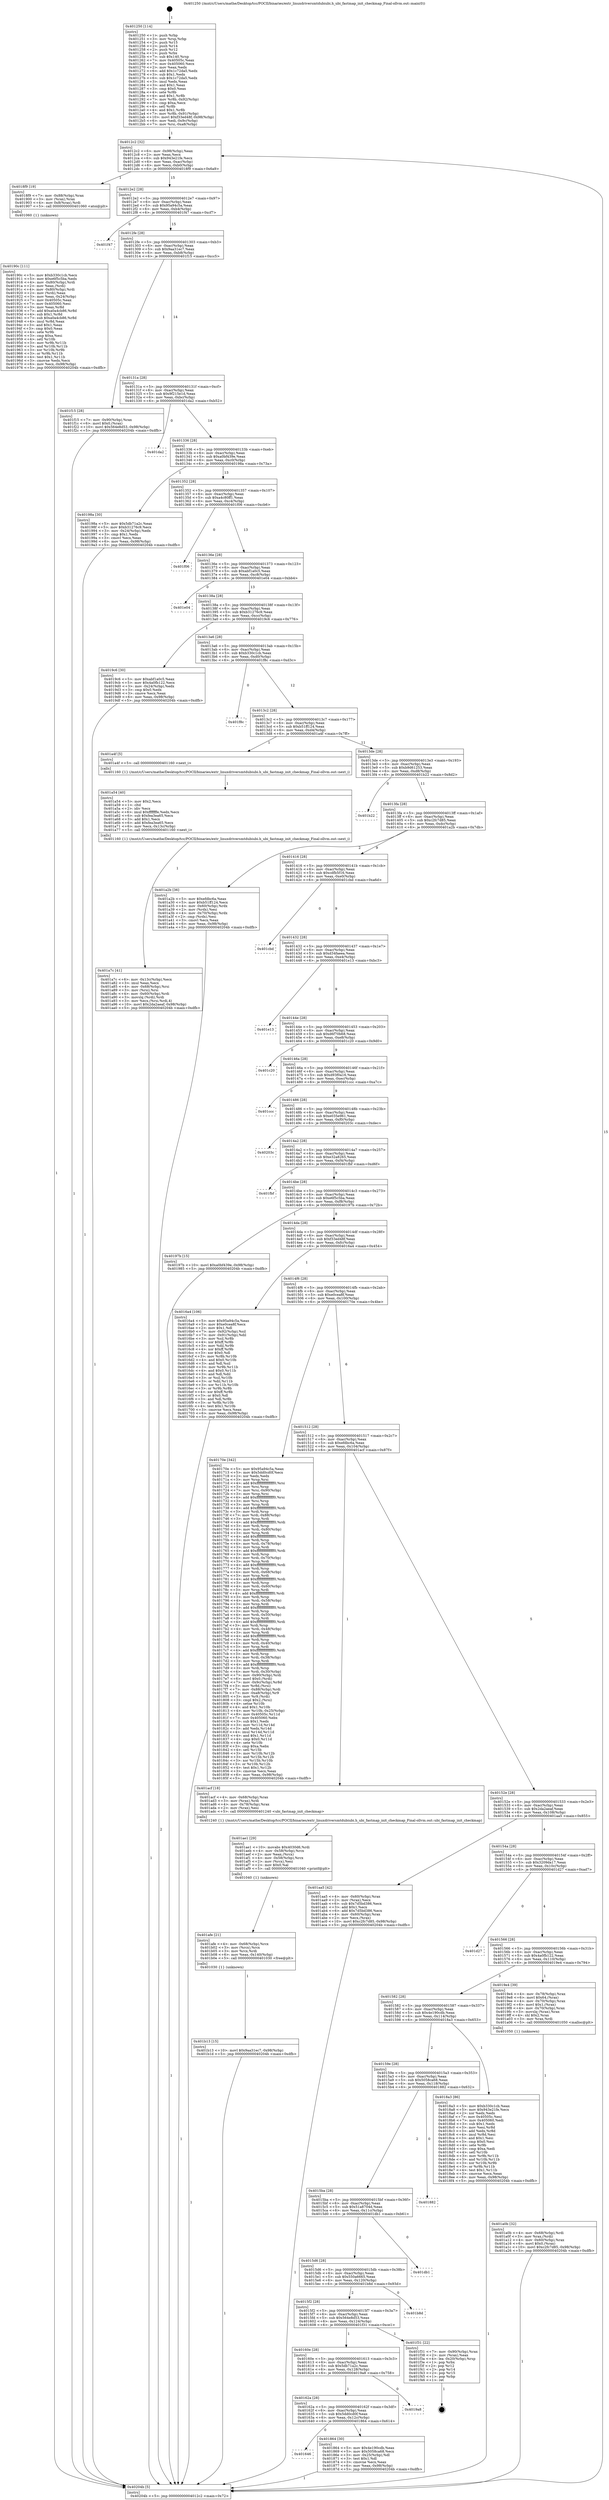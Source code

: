 digraph "0x401250" {
  label = "0x401250 (/mnt/c/Users/mathe/Desktop/tcc/POCII/binaries/extr_linuxdriversmtdubiubi.h_ubi_fastmap_init_checkmap_Final-ollvm.out::main(0))"
  labelloc = "t"
  node[shape=record]

  Entry [label="",width=0.3,height=0.3,shape=circle,fillcolor=black,style=filled]
  "0x4012c2" [label="{
     0x4012c2 [32]\l
     | [instrs]\l
     &nbsp;&nbsp;0x4012c2 \<+6\>: mov -0x98(%rbp),%eax\l
     &nbsp;&nbsp;0x4012c8 \<+2\>: mov %eax,%ecx\l
     &nbsp;&nbsp;0x4012ca \<+6\>: sub $0x943e21fe,%ecx\l
     &nbsp;&nbsp;0x4012d0 \<+6\>: mov %eax,-0xac(%rbp)\l
     &nbsp;&nbsp;0x4012d6 \<+6\>: mov %ecx,-0xb0(%rbp)\l
     &nbsp;&nbsp;0x4012dc \<+6\>: je 00000000004018f9 \<main+0x6a9\>\l
  }"]
  "0x4018f9" [label="{
     0x4018f9 [19]\l
     | [instrs]\l
     &nbsp;&nbsp;0x4018f9 \<+7\>: mov -0x88(%rbp),%rax\l
     &nbsp;&nbsp;0x401900 \<+3\>: mov (%rax),%rax\l
     &nbsp;&nbsp;0x401903 \<+4\>: mov 0x8(%rax),%rdi\l
     &nbsp;&nbsp;0x401907 \<+5\>: call 0000000000401060 \<atoi@plt\>\l
     | [calls]\l
     &nbsp;&nbsp;0x401060 \{1\} (unknown)\l
  }"]
  "0x4012e2" [label="{
     0x4012e2 [28]\l
     | [instrs]\l
     &nbsp;&nbsp;0x4012e2 \<+5\>: jmp 00000000004012e7 \<main+0x97\>\l
     &nbsp;&nbsp;0x4012e7 \<+6\>: mov -0xac(%rbp),%eax\l
     &nbsp;&nbsp;0x4012ed \<+5\>: sub $0x95a94c5a,%eax\l
     &nbsp;&nbsp;0x4012f2 \<+6\>: mov %eax,-0xb4(%rbp)\l
     &nbsp;&nbsp;0x4012f8 \<+6\>: je 0000000000401f47 \<main+0xcf7\>\l
  }"]
  Exit [label="",width=0.3,height=0.3,shape=circle,fillcolor=black,style=filled,peripheries=2]
  "0x401f47" [label="{
     0x401f47\l
  }", style=dashed]
  "0x4012fe" [label="{
     0x4012fe [28]\l
     | [instrs]\l
     &nbsp;&nbsp;0x4012fe \<+5\>: jmp 0000000000401303 \<main+0xb3\>\l
     &nbsp;&nbsp;0x401303 \<+6\>: mov -0xac(%rbp),%eax\l
     &nbsp;&nbsp;0x401309 \<+5\>: sub $0x9aa31ec7,%eax\l
     &nbsp;&nbsp;0x40130e \<+6\>: mov %eax,-0xb8(%rbp)\l
     &nbsp;&nbsp;0x401314 \<+6\>: je 0000000000401f15 \<main+0xcc5\>\l
  }"]
  "0x401b13" [label="{
     0x401b13 [15]\l
     | [instrs]\l
     &nbsp;&nbsp;0x401b13 \<+10\>: movl $0x9aa31ec7,-0x98(%rbp)\l
     &nbsp;&nbsp;0x401b1d \<+5\>: jmp 000000000040204b \<main+0xdfb\>\l
  }"]
  "0x401f15" [label="{
     0x401f15 [28]\l
     | [instrs]\l
     &nbsp;&nbsp;0x401f15 \<+7\>: mov -0x90(%rbp),%rax\l
     &nbsp;&nbsp;0x401f1c \<+6\>: movl $0x0,(%rax)\l
     &nbsp;&nbsp;0x401f22 \<+10\>: movl $0x564e8d53,-0x98(%rbp)\l
     &nbsp;&nbsp;0x401f2c \<+5\>: jmp 000000000040204b \<main+0xdfb\>\l
  }"]
  "0x40131a" [label="{
     0x40131a [28]\l
     | [instrs]\l
     &nbsp;&nbsp;0x40131a \<+5\>: jmp 000000000040131f \<main+0xcf\>\l
     &nbsp;&nbsp;0x40131f \<+6\>: mov -0xac(%rbp),%eax\l
     &nbsp;&nbsp;0x401325 \<+5\>: sub $0x9f215e1d,%eax\l
     &nbsp;&nbsp;0x40132a \<+6\>: mov %eax,-0xbc(%rbp)\l
     &nbsp;&nbsp;0x401330 \<+6\>: je 0000000000401da2 \<main+0xb52\>\l
  }"]
  "0x401afe" [label="{
     0x401afe [21]\l
     | [instrs]\l
     &nbsp;&nbsp;0x401afe \<+4\>: mov -0x68(%rbp),%rcx\l
     &nbsp;&nbsp;0x401b02 \<+3\>: mov (%rcx),%rcx\l
     &nbsp;&nbsp;0x401b05 \<+3\>: mov %rcx,%rdi\l
     &nbsp;&nbsp;0x401b08 \<+6\>: mov %eax,-0x140(%rbp)\l
     &nbsp;&nbsp;0x401b0e \<+5\>: call 0000000000401030 \<free@plt\>\l
     | [calls]\l
     &nbsp;&nbsp;0x401030 \{1\} (unknown)\l
  }"]
  "0x401da2" [label="{
     0x401da2\l
  }", style=dashed]
  "0x401336" [label="{
     0x401336 [28]\l
     | [instrs]\l
     &nbsp;&nbsp;0x401336 \<+5\>: jmp 000000000040133b \<main+0xeb\>\l
     &nbsp;&nbsp;0x40133b \<+6\>: mov -0xac(%rbp),%eax\l
     &nbsp;&nbsp;0x401341 \<+5\>: sub $0xa0bf439e,%eax\l
     &nbsp;&nbsp;0x401346 \<+6\>: mov %eax,-0xc0(%rbp)\l
     &nbsp;&nbsp;0x40134c \<+6\>: je 000000000040198a \<main+0x73a\>\l
  }"]
  "0x401ae1" [label="{
     0x401ae1 [29]\l
     | [instrs]\l
     &nbsp;&nbsp;0x401ae1 \<+10\>: movabs $0x4030d6,%rdi\l
     &nbsp;&nbsp;0x401aeb \<+4\>: mov -0x58(%rbp),%rcx\l
     &nbsp;&nbsp;0x401aef \<+2\>: mov %eax,(%rcx)\l
     &nbsp;&nbsp;0x401af1 \<+4\>: mov -0x58(%rbp),%rcx\l
     &nbsp;&nbsp;0x401af5 \<+2\>: mov (%rcx),%esi\l
     &nbsp;&nbsp;0x401af7 \<+2\>: mov $0x0,%al\l
     &nbsp;&nbsp;0x401af9 \<+5\>: call 0000000000401040 \<printf@plt\>\l
     | [calls]\l
     &nbsp;&nbsp;0x401040 \{1\} (unknown)\l
  }"]
  "0x40198a" [label="{
     0x40198a [30]\l
     | [instrs]\l
     &nbsp;&nbsp;0x40198a \<+5\>: mov $0x5db71a2c,%eax\l
     &nbsp;&nbsp;0x40198f \<+5\>: mov $0xb31276c9,%ecx\l
     &nbsp;&nbsp;0x401994 \<+3\>: mov -0x24(%rbp),%edx\l
     &nbsp;&nbsp;0x401997 \<+3\>: cmp $0x1,%edx\l
     &nbsp;&nbsp;0x40199a \<+3\>: cmovl %ecx,%eax\l
     &nbsp;&nbsp;0x40199d \<+6\>: mov %eax,-0x98(%rbp)\l
     &nbsp;&nbsp;0x4019a3 \<+5\>: jmp 000000000040204b \<main+0xdfb\>\l
  }"]
  "0x401352" [label="{
     0x401352 [28]\l
     | [instrs]\l
     &nbsp;&nbsp;0x401352 \<+5\>: jmp 0000000000401357 \<main+0x107\>\l
     &nbsp;&nbsp;0x401357 \<+6\>: mov -0xac(%rbp),%eax\l
     &nbsp;&nbsp;0x40135d \<+5\>: sub $0xa4c80ff1,%eax\l
     &nbsp;&nbsp;0x401362 \<+6\>: mov %eax,-0xc4(%rbp)\l
     &nbsp;&nbsp;0x401368 \<+6\>: je 0000000000401f06 \<main+0xcb6\>\l
  }"]
  "0x401a7c" [label="{
     0x401a7c [41]\l
     | [instrs]\l
     &nbsp;&nbsp;0x401a7c \<+6\>: mov -0x13c(%rbp),%ecx\l
     &nbsp;&nbsp;0x401a82 \<+3\>: imul %eax,%ecx\l
     &nbsp;&nbsp;0x401a85 \<+4\>: mov -0x68(%rbp),%rsi\l
     &nbsp;&nbsp;0x401a89 \<+3\>: mov (%rsi),%rsi\l
     &nbsp;&nbsp;0x401a8c \<+4\>: mov -0x60(%rbp),%rdi\l
     &nbsp;&nbsp;0x401a90 \<+3\>: movslq (%rdi),%rdi\l
     &nbsp;&nbsp;0x401a93 \<+3\>: mov %ecx,(%rsi,%rdi,4)\l
     &nbsp;&nbsp;0x401a96 \<+10\>: movl $0x2da2aeaf,-0x98(%rbp)\l
     &nbsp;&nbsp;0x401aa0 \<+5\>: jmp 000000000040204b \<main+0xdfb\>\l
  }"]
  "0x401f06" [label="{
     0x401f06\l
  }", style=dashed]
  "0x40136e" [label="{
     0x40136e [28]\l
     | [instrs]\l
     &nbsp;&nbsp;0x40136e \<+5\>: jmp 0000000000401373 \<main+0x123\>\l
     &nbsp;&nbsp;0x401373 \<+6\>: mov -0xac(%rbp),%eax\l
     &nbsp;&nbsp;0x401379 \<+5\>: sub $0xabf1a0c5,%eax\l
     &nbsp;&nbsp;0x40137e \<+6\>: mov %eax,-0xc8(%rbp)\l
     &nbsp;&nbsp;0x401384 \<+6\>: je 0000000000401e04 \<main+0xbb4\>\l
  }"]
  "0x401a54" [label="{
     0x401a54 [40]\l
     | [instrs]\l
     &nbsp;&nbsp;0x401a54 \<+5\>: mov $0x2,%ecx\l
     &nbsp;&nbsp;0x401a59 \<+1\>: cltd\l
     &nbsp;&nbsp;0x401a5a \<+2\>: idiv %ecx\l
     &nbsp;&nbsp;0x401a5c \<+6\>: imul $0xfffffffe,%edx,%ecx\l
     &nbsp;&nbsp;0x401a62 \<+6\>: sub $0xfea3ea65,%ecx\l
     &nbsp;&nbsp;0x401a68 \<+3\>: add $0x1,%ecx\l
     &nbsp;&nbsp;0x401a6b \<+6\>: add $0xfea3ea65,%ecx\l
     &nbsp;&nbsp;0x401a71 \<+6\>: mov %ecx,-0x13c(%rbp)\l
     &nbsp;&nbsp;0x401a77 \<+5\>: call 0000000000401160 \<next_i\>\l
     | [calls]\l
     &nbsp;&nbsp;0x401160 \{1\} (/mnt/c/Users/mathe/Desktop/tcc/POCII/binaries/extr_linuxdriversmtdubiubi.h_ubi_fastmap_init_checkmap_Final-ollvm.out::next_i)\l
  }"]
  "0x401e04" [label="{
     0x401e04\l
  }", style=dashed]
  "0x40138a" [label="{
     0x40138a [28]\l
     | [instrs]\l
     &nbsp;&nbsp;0x40138a \<+5\>: jmp 000000000040138f \<main+0x13f\>\l
     &nbsp;&nbsp;0x40138f \<+6\>: mov -0xac(%rbp),%eax\l
     &nbsp;&nbsp;0x401395 \<+5\>: sub $0xb31276c9,%eax\l
     &nbsp;&nbsp;0x40139a \<+6\>: mov %eax,-0xcc(%rbp)\l
     &nbsp;&nbsp;0x4013a0 \<+6\>: je 00000000004019c6 \<main+0x776\>\l
  }"]
  "0x401a0b" [label="{
     0x401a0b [32]\l
     | [instrs]\l
     &nbsp;&nbsp;0x401a0b \<+4\>: mov -0x68(%rbp),%rdi\l
     &nbsp;&nbsp;0x401a0f \<+3\>: mov %rax,(%rdi)\l
     &nbsp;&nbsp;0x401a12 \<+4\>: mov -0x60(%rbp),%rax\l
     &nbsp;&nbsp;0x401a16 \<+6\>: movl $0x0,(%rax)\l
     &nbsp;&nbsp;0x401a1c \<+10\>: movl $0xc2fc7d85,-0x98(%rbp)\l
     &nbsp;&nbsp;0x401a26 \<+5\>: jmp 000000000040204b \<main+0xdfb\>\l
  }"]
  "0x4019c6" [label="{
     0x4019c6 [30]\l
     | [instrs]\l
     &nbsp;&nbsp;0x4019c6 \<+5\>: mov $0xabf1a0c5,%eax\l
     &nbsp;&nbsp;0x4019cb \<+5\>: mov $0x4a0fb122,%ecx\l
     &nbsp;&nbsp;0x4019d0 \<+3\>: mov -0x24(%rbp),%edx\l
     &nbsp;&nbsp;0x4019d3 \<+3\>: cmp $0x0,%edx\l
     &nbsp;&nbsp;0x4019d6 \<+3\>: cmove %ecx,%eax\l
     &nbsp;&nbsp;0x4019d9 \<+6\>: mov %eax,-0x98(%rbp)\l
     &nbsp;&nbsp;0x4019df \<+5\>: jmp 000000000040204b \<main+0xdfb\>\l
  }"]
  "0x4013a6" [label="{
     0x4013a6 [28]\l
     | [instrs]\l
     &nbsp;&nbsp;0x4013a6 \<+5\>: jmp 00000000004013ab \<main+0x15b\>\l
     &nbsp;&nbsp;0x4013ab \<+6\>: mov -0xac(%rbp),%eax\l
     &nbsp;&nbsp;0x4013b1 \<+5\>: sub $0xb330c1cb,%eax\l
     &nbsp;&nbsp;0x4013b6 \<+6\>: mov %eax,-0xd0(%rbp)\l
     &nbsp;&nbsp;0x4013bc \<+6\>: je 0000000000401f8c \<main+0xd3c\>\l
  }"]
  "0x40190c" [label="{
     0x40190c [111]\l
     | [instrs]\l
     &nbsp;&nbsp;0x40190c \<+5\>: mov $0xb330c1cb,%ecx\l
     &nbsp;&nbsp;0x401911 \<+5\>: mov $0xe6f5c5ba,%edx\l
     &nbsp;&nbsp;0x401916 \<+4\>: mov -0x80(%rbp),%rdi\l
     &nbsp;&nbsp;0x40191a \<+2\>: mov %eax,(%rdi)\l
     &nbsp;&nbsp;0x40191c \<+4\>: mov -0x80(%rbp),%rdi\l
     &nbsp;&nbsp;0x401920 \<+2\>: mov (%rdi),%eax\l
     &nbsp;&nbsp;0x401922 \<+3\>: mov %eax,-0x24(%rbp)\l
     &nbsp;&nbsp;0x401925 \<+7\>: mov 0x40505c,%eax\l
     &nbsp;&nbsp;0x40192c \<+7\>: mov 0x405060,%esi\l
     &nbsp;&nbsp;0x401933 \<+3\>: mov %eax,%r8d\l
     &nbsp;&nbsp;0x401936 \<+7\>: add $0xa0a4cb86,%r8d\l
     &nbsp;&nbsp;0x40193d \<+4\>: sub $0x1,%r8d\l
     &nbsp;&nbsp;0x401941 \<+7\>: sub $0xa0a4cb86,%r8d\l
     &nbsp;&nbsp;0x401948 \<+4\>: imul %r8d,%eax\l
     &nbsp;&nbsp;0x40194c \<+3\>: and $0x1,%eax\l
     &nbsp;&nbsp;0x40194f \<+3\>: cmp $0x0,%eax\l
     &nbsp;&nbsp;0x401952 \<+4\>: sete %r9b\l
     &nbsp;&nbsp;0x401956 \<+3\>: cmp $0xa,%esi\l
     &nbsp;&nbsp;0x401959 \<+4\>: setl %r10b\l
     &nbsp;&nbsp;0x40195d \<+3\>: mov %r9b,%r11b\l
     &nbsp;&nbsp;0x401960 \<+3\>: and %r10b,%r11b\l
     &nbsp;&nbsp;0x401963 \<+3\>: xor %r10b,%r9b\l
     &nbsp;&nbsp;0x401966 \<+3\>: or %r9b,%r11b\l
     &nbsp;&nbsp;0x401969 \<+4\>: test $0x1,%r11b\l
     &nbsp;&nbsp;0x40196d \<+3\>: cmovne %edx,%ecx\l
     &nbsp;&nbsp;0x401970 \<+6\>: mov %ecx,-0x98(%rbp)\l
     &nbsp;&nbsp;0x401976 \<+5\>: jmp 000000000040204b \<main+0xdfb\>\l
  }"]
  "0x401f8c" [label="{
     0x401f8c\l
  }", style=dashed]
  "0x4013c2" [label="{
     0x4013c2 [28]\l
     | [instrs]\l
     &nbsp;&nbsp;0x4013c2 \<+5\>: jmp 00000000004013c7 \<main+0x177\>\l
     &nbsp;&nbsp;0x4013c7 \<+6\>: mov -0xac(%rbp),%eax\l
     &nbsp;&nbsp;0x4013cd \<+5\>: sub $0xb51ff124,%eax\l
     &nbsp;&nbsp;0x4013d2 \<+6\>: mov %eax,-0xd4(%rbp)\l
     &nbsp;&nbsp;0x4013d8 \<+6\>: je 0000000000401a4f \<main+0x7ff\>\l
  }"]
  "0x401646" [label="{
     0x401646\l
  }", style=dashed]
  "0x401a4f" [label="{
     0x401a4f [5]\l
     | [instrs]\l
     &nbsp;&nbsp;0x401a4f \<+5\>: call 0000000000401160 \<next_i\>\l
     | [calls]\l
     &nbsp;&nbsp;0x401160 \{1\} (/mnt/c/Users/mathe/Desktop/tcc/POCII/binaries/extr_linuxdriversmtdubiubi.h_ubi_fastmap_init_checkmap_Final-ollvm.out::next_i)\l
  }"]
  "0x4013de" [label="{
     0x4013de [28]\l
     | [instrs]\l
     &nbsp;&nbsp;0x4013de \<+5\>: jmp 00000000004013e3 \<main+0x193\>\l
     &nbsp;&nbsp;0x4013e3 \<+6\>: mov -0xac(%rbp),%eax\l
     &nbsp;&nbsp;0x4013e9 \<+5\>: sub $0xb9d61253,%eax\l
     &nbsp;&nbsp;0x4013ee \<+6\>: mov %eax,-0xd8(%rbp)\l
     &nbsp;&nbsp;0x4013f4 \<+6\>: je 0000000000401b22 \<main+0x8d2\>\l
  }"]
  "0x401864" [label="{
     0x401864 [30]\l
     | [instrs]\l
     &nbsp;&nbsp;0x401864 \<+5\>: mov $0x4e190cdb,%eax\l
     &nbsp;&nbsp;0x401869 \<+5\>: mov $0x5058ca68,%ecx\l
     &nbsp;&nbsp;0x40186e \<+3\>: mov -0x25(%rbp),%dl\l
     &nbsp;&nbsp;0x401871 \<+3\>: test $0x1,%dl\l
     &nbsp;&nbsp;0x401874 \<+3\>: cmovne %ecx,%eax\l
     &nbsp;&nbsp;0x401877 \<+6\>: mov %eax,-0x98(%rbp)\l
     &nbsp;&nbsp;0x40187d \<+5\>: jmp 000000000040204b \<main+0xdfb\>\l
  }"]
  "0x401b22" [label="{
     0x401b22\l
  }", style=dashed]
  "0x4013fa" [label="{
     0x4013fa [28]\l
     | [instrs]\l
     &nbsp;&nbsp;0x4013fa \<+5\>: jmp 00000000004013ff \<main+0x1af\>\l
     &nbsp;&nbsp;0x4013ff \<+6\>: mov -0xac(%rbp),%eax\l
     &nbsp;&nbsp;0x401405 \<+5\>: sub $0xc2fc7d85,%eax\l
     &nbsp;&nbsp;0x40140a \<+6\>: mov %eax,-0xdc(%rbp)\l
     &nbsp;&nbsp;0x401410 \<+6\>: je 0000000000401a2b \<main+0x7db\>\l
  }"]
  "0x40162a" [label="{
     0x40162a [28]\l
     | [instrs]\l
     &nbsp;&nbsp;0x40162a \<+5\>: jmp 000000000040162f \<main+0x3df\>\l
     &nbsp;&nbsp;0x40162f \<+6\>: mov -0xac(%rbp),%eax\l
     &nbsp;&nbsp;0x401635 \<+5\>: sub $0x5dd0cd0f,%eax\l
     &nbsp;&nbsp;0x40163a \<+6\>: mov %eax,-0x12c(%rbp)\l
     &nbsp;&nbsp;0x401640 \<+6\>: je 0000000000401864 \<main+0x614\>\l
  }"]
  "0x401a2b" [label="{
     0x401a2b [36]\l
     | [instrs]\l
     &nbsp;&nbsp;0x401a2b \<+5\>: mov $0xefdbc6a,%eax\l
     &nbsp;&nbsp;0x401a30 \<+5\>: mov $0xb51ff124,%ecx\l
     &nbsp;&nbsp;0x401a35 \<+4\>: mov -0x60(%rbp),%rdx\l
     &nbsp;&nbsp;0x401a39 \<+2\>: mov (%rdx),%esi\l
     &nbsp;&nbsp;0x401a3b \<+4\>: mov -0x70(%rbp),%rdx\l
     &nbsp;&nbsp;0x401a3f \<+2\>: cmp (%rdx),%esi\l
     &nbsp;&nbsp;0x401a41 \<+3\>: cmovl %ecx,%eax\l
     &nbsp;&nbsp;0x401a44 \<+6\>: mov %eax,-0x98(%rbp)\l
     &nbsp;&nbsp;0x401a4a \<+5\>: jmp 000000000040204b \<main+0xdfb\>\l
  }"]
  "0x401416" [label="{
     0x401416 [28]\l
     | [instrs]\l
     &nbsp;&nbsp;0x401416 \<+5\>: jmp 000000000040141b \<main+0x1cb\>\l
     &nbsp;&nbsp;0x40141b \<+6\>: mov -0xac(%rbp),%eax\l
     &nbsp;&nbsp;0x401421 \<+5\>: sub $0xcdfb5f16,%eax\l
     &nbsp;&nbsp;0x401426 \<+6\>: mov %eax,-0xe0(%rbp)\l
     &nbsp;&nbsp;0x40142c \<+6\>: je 0000000000401cbd \<main+0xa6d\>\l
  }"]
  "0x4019a8" [label="{
     0x4019a8\l
  }", style=dashed]
  "0x401cbd" [label="{
     0x401cbd\l
  }", style=dashed]
  "0x401432" [label="{
     0x401432 [28]\l
     | [instrs]\l
     &nbsp;&nbsp;0x401432 \<+5\>: jmp 0000000000401437 \<main+0x1e7\>\l
     &nbsp;&nbsp;0x401437 \<+6\>: mov -0xac(%rbp),%eax\l
     &nbsp;&nbsp;0x40143d \<+5\>: sub $0xd34faeea,%eax\l
     &nbsp;&nbsp;0x401442 \<+6\>: mov %eax,-0xe4(%rbp)\l
     &nbsp;&nbsp;0x401448 \<+6\>: je 0000000000401e13 \<main+0xbc3\>\l
  }"]
  "0x40160e" [label="{
     0x40160e [28]\l
     | [instrs]\l
     &nbsp;&nbsp;0x40160e \<+5\>: jmp 0000000000401613 \<main+0x3c3\>\l
     &nbsp;&nbsp;0x401613 \<+6\>: mov -0xac(%rbp),%eax\l
     &nbsp;&nbsp;0x401619 \<+5\>: sub $0x5db71a2c,%eax\l
     &nbsp;&nbsp;0x40161e \<+6\>: mov %eax,-0x128(%rbp)\l
     &nbsp;&nbsp;0x401624 \<+6\>: je 00000000004019a8 \<main+0x758\>\l
  }"]
  "0x401e13" [label="{
     0x401e13\l
  }", style=dashed]
  "0x40144e" [label="{
     0x40144e [28]\l
     | [instrs]\l
     &nbsp;&nbsp;0x40144e \<+5\>: jmp 0000000000401453 \<main+0x203\>\l
     &nbsp;&nbsp;0x401453 \<+6\>: mov -0xac(%rbp),%eax\l
     &nbsp;&nbsp;0x401459 \<+5\>: sub $0xd6f70b68,%eax\l
     &nbsp;&nbsp;0x40145e \<+6\>: mov %eax,-0xe8(%rbp)\l
     &nbsp;&nbsp;0x401464 \<+6\>: je 0000000000401c20 \<main+0x9d0\>\l
  }"]
  "0x401f31" [label="{
     0x401f31 [22]\l
     | [instrs]\l
     &nbsp;&nbsp;0x401f31 \<+7\>: mov -0x90(%rbp),%rax\l
     &nbsp;&nbsp;0x401f38 \<+2\>: mov (%rax),%eax\l
     &nbsp;&nbsp;0x401f3a \<+4\>: lea -0x20(%rbp),%rsp\l
     &nbsp;&nbsp;0x401f3e \<+1\>: pop %rbx\l
     &nbsp;&nbsp;0x401f3f \<+2\>: pop %r12\l
     &nbsp;&nbsp;0x401f41 \<+2\>: pop %r14\l
     &nbsp;&nbsp;0x401f43 \<+2\>: pop %r15\l
     &nbsp;&nbsp;0x401f45 \<+1\>: pop %rbp\l
     &nbsp;&nbsp;0x401f46 \<+1\>: ret\l
  }"]
  "0x401c20" [label="{
     0x401c20\l
  }", style=dashed]
  "0x40146a" [label="{
     0x40146a [28]\l
     | [instrs]\l
     &nbsp;&nbsp;0x40146a \<+5\>: jmp 000000000040146f \<main+0x21f\>\l
     &nbsp;&nbsp;0x40146f \<+6\>: mov -0xac(%rbp),%eax\l
     &nbsp;&nbsp;0x401475 \<+5\>: sub $0xd93f0a16,%eax\l
     &nbsp;&nbsp;0x40147a \<+6\>: mov %eax,-0xec(%rbp)\l
     &nbsp;&nbsp;0x401480 \<+6\>: je 0000000000401ccc \<main+0xa7c\>\l
  }"]
  "0x4015f2" [label="{
     0x4015f2 [28]\l
     | [instrs]\l
     &nbsp;&nbsp;0x4015f2 \<+5\>: jmp 00000000004015f7 \<main+0x3a7\>\l
     &nbsp;&nbsp;0x4015f7 \<+6\>: mov -0xac(%rbp),%eax\l
     &nbsp;&nbsp;0x4015fd \<+5\>: sub $0x564e8d53,%eax\l
     &nbsp;&nbsp;0x401602 \<+6\>: mov %eax,-0x124(%rbp)\l
     &nbsp;&nbsp;0x401608 \<+6\>: je 0000000000401f31 \<main+0xce1\>\l
  }"]
  "0x401ccc" [label="{
     0x401ccc\l
  }", style=dashed]
  "0x401486" [label="{
     0x401486 [28]\l
     | [instrs]\l
     &nbsp;&nbsp;0x401486 \<+5\>: jmp 000000000040148b \<main+0x23b\>\l
     &nbsp;&nbsp;0x40148b \<+6\>: mov -0xac(%rbp),%eax\l
     &nbsp;&nbsp;0x401491 \<+5\>: sub $0xe035e961,%eax\l
     &nbsp;&nbsp;0x401496 \<+6\>: mov %eax,-0xf0(%rbp)\l
     &nbsp;&nbsp;0x40149c \<+6\>: je 000000000040203c \<main+0xdec\>\l
  }"]
  "0x401b8d" [label="{
     0x401b8d\l
  }", style=dashed]
  "0x40203c" [label="{
     0x40203c\l
  }", style=dashed]
  "0x4014a2" [label="{
     0x4014a2 [28]\l
     | [instrs]\l
     &nbsp;&nbsp;0x4014a2 \<+5\>: jmp 00000000004014a7 \<main+0x257\>\l
     &nbsp;&nbsp;0x4014a7 \<+6\>: mov -0xac(%rbp),%eax\l
     &nbsp;&nbsp;0x4014ad \<+5\>: sub $0xe32a8265,%eax\l
     &nbsp;&nbsp;0x4014b2 \<+6\>: mov %eax,-0xf4(%rbp)\l
     &nbsp;&nbsp;0x4014b8 \<+6\>: je 0000000000401fbf \<main+0xd6f\>\l
  }"]
  "0x4015d6" [label="{
     0x4015d6 [28]\l
     | [instrs]\l
     &nbsp;&nbsp;0x4015d6 \<+5\>: jmp 00000000004015db \<main+0x38b\>\l
     &nbsp;&nbsp;0x4015db \<+6\>: mov -0xac(%rbp),%eax\l
     &nbsp;&nbsp;0x4015e1 \<+5\>: sub $0x550a6665,%eax\l
     &nbsp;&nbsp;0x4015e6 \<+6\>: mov %eax,-0x120(%rbp)\l
     &nbsp;&nbsp;0x4015ec \<+6\>: je 0000000000401b8d \<main+0x93d\>\l
  }"]
  "0x401fbf" [label="{
     0x401fbf\l
  }", style=dashed]
  "0x4014be" [label="{
     0x4014be [28]\l
     | [instrs]\l
     &nbsp;&nbsp;0x4014be \<+5\>: jmp 00000000004014c3 \<main+0x273\>\l
     &nbsp;&nbsp;0x4014c3 \<+6\>: mov -0xac(%rbp),%eax\l
     &nbsp;&nbsp;0x4014c9 \<+5\>: sub $0xe6f5c5ba,%eax\l
     &nbsp;&nbsp;0x4014ce \<+6\>: mov %eax,-0xf8(%rbp)\l
     &nbsp;&nbsp;0x4014d4 \<+6\>: je 000000000040197b \<main+0x72b\>\l
  }"]
  "0x401db1" [label="{
     0x401db1\l
  }", style=dashed]
  "0x40197b" [label="{
     0x40197b [15]\l
     | [instrs]\l
     &nbsp;&nbsp;0x40197b \<+10\>: movl $0xa0bf439e,-0x98(%rbp)\l
     &nbsp;&nbsp;0x401985 \<+5\>: jmp 000000000040204b \<main+0xdfb\>\l
  }"]
  "0x4014da" [label="{
     0x4014da [28]\l
     | [instrs]\l
     &nbsp;&nbsp;0x4014da \<+5\>: jmp 00000000004014df \<main+0x28f\>\l
     &nbsp;&nbsp;0x4014df \<+6\>: mov -0xac(%rbp),%eax\l
     &nbsp;&nbsp;0x4014e5 \<+5\>: sub $0xf33ed48f,%eax\l
     &nbsp;&nbsp;0x4014ea \<+6\>: mov %eax,-0xfc(%rbp)\l
     &nbsp;&nbsp;0x4014f0 \<+6\>: je 00000000004016a4 \<main+0x454\>\l
  }"]
  "0x4015ba" [label="{
     0x4015ba [28]\l
     | [instrs]\l
     &nbsp;&nbsp;0x4015ba \<+5\>: jmp 00000000004015bf \<main+0x36f\>\l
     &nbsp;&nbsp;0x4015bf \<+6\>: mov -0xac(%rbp),%eax\l
     &nbsp;&nbsp;0x4015c5 \<+5\>: sub $0x51a8704d,%eax\l
     &nbsp;&nbsp;0x4015ca \<+6\>: mov %eax,-0x11c(%rbp)\l
     &nbsp;&nbsp;0x4015d0 \<+6\>: je 0000000000401db1 \<main+0xb61\>\l
  }"]
  "0x4016a4" [label="{
     0x4016a4 [106]\l
     | [instrs]\l
     &nbsp;&nbsp;0x4016a4 \<+5\>: mov $0x95a94c5a,%eax\l
     &nbsp;&nbsp;0x4016a9 \<+5\>: mov $0xe0cea8f,%ecx\l
     &nbsp;&nbsp;0x4016ae \<+2\>: mov $0x1,%dl\l
     &nbsp;&nbsp;0x4016b0 \<+7\>: mov -0x92(%rbp),%sil\l
     &nbsp;&nbsp;0x4016b7 \<+7\>: mov -0x91(%rbp),%dil\l
     &nbsp;&nbsp;0x4016be \<+3\>: mov %sil,%r8b\l
     &nbsp;&nbsp;0x4016c1 \<+4\>: xor $0xff,%r8b\l
     &nbsp;&nbsp;0x4016c5 \<+3\>: mov %dil,%r9b\l
     &nbsp;&nbsp;0x4016c8 \<+4\>: xor $0xff,%r9b\l
     &nbsp;&nbsp;0x4016cc \<+3\>: xor $0x0,%dl\l
     &nbsp;&nbsp;0x4016cf \<+3\>: mov %r8b,%r10b\l
     &nbsp;&nbsp;0x4016d2 \<+4\>: and $0x0,%r10b\l
     &nbsp;&nbsp;0x4016d6 \<+3\>: and %dl,%sil\l
     &nbsp;&nbsp;0x4016d9 \<+3\>: mov %r9b,%r11b\l
     &nbsp;&nbsp;0x4016dc \<+4\>: and $0x0,%r11b\l
     &nbsp;&nbsp;0x4016e0 \<+3\>: and %dl,%dil\l
     &nbsp;&nbsp;0x4016e3 \<+3\>: or %sil,%r10b\l
     &nbsp;&nbsp;0x4016e6 \<+3\>: or %dil,%r11b\l
     &nbsp;&nbsp;0x4016e9 \<+3\>: xor %r11b,%r10b\l
     &nbsp;&nbsp;0x4016ec \<+3\>: or %r9b,%r8b\l
     &nbsp;&nbsp;0x4016ef \<+4\>: xor $0xff,%r8b\l
     &nbsp;&nbsp;0x4016f3 \<+3\>: or $0x0,%dl\l
     &nbsp;&nbsp;0x4016f6 \<+3\>: and %dl,%r8b\l
     &nbsp;&nbsp;0x4016f9 \<+3\>: or %r8b,%r10b\l
     &nbsp;&nbsp;0x4016fc \<+4\>: test $0x1,%r10b\l
     &nbsp;&nbsp;0x401700 \<+3\>: cmovne %ecx,%eax\l
     &nbsp;&nbsp;0x401703 \<+6\>: mov %eax,-0x98(%rbp)\l
     &nbsp;&nbsp;0x401709 \<+5\>: jmp 000000000040204b \<main+0xdfb\>\l
  }"]
  "0x4014f6" [label="{
     0x4014f6 [28]\l
     | [instrs]\l
     &nbsp;&nbsp;0x4014f6 \<+5\>: jmp 00000000004014fb \<main+0x2ab\>\l
     &nbsp;&nbsp;0x4014fb \<+6\>: mov -0xac(%rbp),%eax\l
     &nbsp;&nbsp;0x401501 \<+5\>: sub $0xe0cea8f,%eax\l
     &nbsp;&nbsp;0x401506 \<+6\>: mov %eax,-0x100(%rbp)\l
     &nbsp;&nbsp;0x40150c \<+6\>: je 000000000040170e \<main+0x4be\>\l
  }"]
  "0x40204b" [label="{
     0x40204b [5]\l
     | [instrs]\l
     &nbsp;&nbsp;0x40204b \<+5\>: jmp 00000000004012c2 \<main+0x72\>\l
  }"]
  "0x401250" [label="{
     0x401250 [114]\l
     | [instrs]\l
     &nbsp;&nbsp;0x401250 \<+1\>: push %rbp\l
     &nbsp;&nbsp;0x401251 \<+3\>: mov %rsp,%rbp\l
     &nbsp;&nbsp;0x401254 \<+2\>: push %r15\l
     &nbsp;&nbsp;0x401256 \<+2\>: push %r14\l
     &nbsp;&nbsp;0x401258 \<+2\>: push %r12\l
     &nbsp;&nbsp;0x40125a \<+1\>: push %rbx\l
     &nbsp;&nbsp;0x40125b \<+7\>: sub $0x140,%rsp\l
     &nbsp;&nbsp;0x401262 \<+7\>: mov 0x40505c,%eax\l
     &nbsp;&nbsp;0x401269 \<+7\>: mov 0x405060,%ecx\l
     &nbsp;&nbsp;0x401270 \<+2\>: mov %eax,%edx\l
     &nbsp;&nbsp;0x401272 \<+6\>: add $0x1c72da5,%edx\l
     &nbsp;&nbsp;0x401278 \<+3\>: sub $0x1,%edx\l
     &nbsp;&nbsp;0x40127b \<+6\>: sub $0x1c72da5,%edx\l
     &nbsp;&nbsp;0x401281 \<+3\>: imul %edx,%eax\l
     &nbsp;&nbsp;0x401284 \<+3\>: and $0x1,%eax\l
     &nbsp;&nbsp;0x401287 \<+3\>: cmp $0x0,%eax\l
     &nbsp;&nbsp;0x40128a \<+4\>: sete %r8b\l
     &nbsp;&nbsp;0x40128e \<+4\>: and $0x1,%r8b\l
     &nbsp;&nbsp;0x401292 \<+7\>: mov %r8b,-0x92(%rbp)\l
     &nbsp;&nbsp;0x401299 \<+3\>: cmp $0xa,%ecx\l
     &nbsp;&nbsp;0x40129c \<+4\>: setl %r8b\l
     &nbsp;&nbsp;0x4012a0 \<+4\>: and $0x1,%r8b\l
     &nbsp;&nbsp;0x4012a4 \<+7\>: mov %r8b,-0x91(%rbp)\l
     &nbsp;&nbsp;0x4012ab \<+10\>: movl $0xf33ed48f,-0x98(%rbp)\l
     &nbsp;&nbsp;0x4012b5 \<+6\>: mov %edi,-0x9c(%rbp)\l
     &nbsp;&nbsp;0x4012bb \<+7\>: mov %rsi,-0xa8(%rbp)\l
  }"]
  "0x401882" [label="{
     0x401882\l
  }", style=dashed]
  "0x40170e" [label="{
     0x40170e [342]\l
     | [instrs]\l
     &nbsp;&nbsp;0x40170e \<+5\>: mov $0x95a94c5a,%eax\l
     &nbsp;&nbsp;0x401713 \<+5\>: mov $0x5dd0cd0f,%ecx\l
     &nbsp;&nbsp;0x401718 \<+2\>: xor %edx,%edx\l
     &nbsp;&nbsp;0x40171a \<+3\>: mov %rsp,%rsi\l
     &nbsp;&nbsp;0x40171d \<+4\>: add $0xfffffffffffffff0,%rsi\l
     &nbsp;&nbsp;0x401721 \<+3\>: mov %rsi,%rsp\l
     &nbsp;&nbsp;0x401724 \<+7\>: mov %rsi,-0x90(%rbp)\l
     &nbsp;&nbsp;0x40172b \<+3\>: mov %rsp,%rsi\l
     &nbsp;&nbsp;0x40172e \<+4\>: add $0xfffffffffffffff0,%rsi\l
     &nbsp;&nbsp;0x401732 \<+3\>: mov %rsi,%rsp\l
     &nbsp;&nbsp;0x401735 \<+3\>: mov %rsp,%rdi\l
     &nbsp;&nbsp;0x401738 \<+4\>: add $0xfffffffffffffff0,%rdi\l
     &nbsp;&nbsp;0x40173c \<+3\>: mov %rdi,%rsp\l
     &nbsp;&nbsp;0x40173f \<+7\>: mov %rdi,-0x88(%rbp)\l
     &nbsp;&nbsp;0x401746 \<+3\>: mov %rsp,%rdi\l
     &nbsp;&nbsp;0x401749 \<+4\>: add $0xfffffffffffffff0,%rdi\l
     &nbsp;&nbsp;0x40174d \<+3\>: mov %rdi,%rsp\l
     &nbsp;&nbsp;0x401750 \<+4\>: mov %rdi,-0x80(%rbp)\l
     &nbsp;&nbsp;0x401754 \<+3\>: mov %rsp,%rdi\l
     &nbsp;&nbsp;0x401757 \<+4\>: add $0xfffffffffffffff0,%rdi\l
     &nbsp;&nbsp;0x40175b \<+3\>: mov %rdi,%rsp\l
     &nbsp;&nbsp;0x40175e \<+4\>: mov %rdi,-0x78(%rbp)\l
     &nbsp;&nbsp;0x401762 \<+3\>: mov %rsp,%rdi\l
     &nbsp;&nbsp;0x401765 \<+4\>: add $0xfffffffffffffff0,%rdi\l
     &nbsp;&nbsp;0x401769 \<+3\>: mov %rdi,%rsp\l
     &nbsp;&nbsp;0x40176c \<+4\>: mov %rdi,-0x70(%rbp)\l
     &nbsp;&nbsp;0x401770 \<+3\>: mov %rsp,%rdi\l
     &nbsp;&nbsp;0x401773 \<+4\>: add $0xfffffffffffffff0,%rdi\l
     &nbsp;&nbsp;0x401777 \<+3\>: mov %rdi,%rsp\l
     &nbsp;&nbsp;0x40177a \<+4\>: mov %rdi,-0x68(%rbp)\l
     &nbsp;&nbsp;0x40177e \<+3\>: mov %rsp,%rdi\l
     &nbsp;&nbsp;0x401781 \<+4\>: add $0xfffffffffffffff0,%rdi\l
     &nbsp;&nbsp;0x401785 \<+3\>: mov %rdi,%rsp\l
     &nbsp;&nbsp;0x401788 \<+4\>: mov %rdi,-0x60(%rbp)\l
     &nbsp;&nbsp;0x40178c \<+3\>: mov %rsp,%rdi\l
     &nbsp;&nbsp;0x40178f \<+4\>: add $0xfffffffffffffff0,%rdi\l
     &nbsp;&nbsp;0x401793 \<+3\>: mov %rdi,%rsp\l
     &nbsp;&nbsp;0x401796 \<+4\>: mov %rdi,-0x58(%rbp)\l
     &nbsp;&nbsp;0x40179a \<+3\>: mov %rsp,%rdi\l
     &nbsp;&nbsp;0x40179d \<+4\>: add $0xfffffffffffffff0,%rdi\l
     &nbsp;&nbsp;0x4017a1 \<+3\>: mov %rdi,%rsp\l
     &nbsp;&nbsp;0x4017a4 \<+4\>: mov %rdi,-0x50(%rbp)\l
     &nbsp;&nbsp;0x4017a8 \<+3\>: mov %rsp,%rdi\l
     &nbsp;&nbsp;0x4017ab \<+4\>: add $0xfffffffffffffff0,%rdi\l
     &nbsp;&nbsp;0x4017af \<+3\>: mov %rdi,%rsp\l
     &nbsp;&nbsp;0x4017b2 \<+4\>: mov %rdi,-0x48(%rbp)\l
     &nbsp;&nbsp;0x4017b6 \<+3\>: mov %rsp,%rdi\l
     &nbsp;&nbsp;0x4017b9 \<+4\>: add $0xfffffffffffffff0,%rdi\l
     &nbsp;&nbsp;0x4017bd \<+3\>: mov %rdi,%rsp\l
     &nbsp;&nbsp;0x4017c0 \<+4\>: mov %rdi,-0x40(%rbp)\l
     &nbsp;&nbsp;0x4017c4 \<+3\>: mov %rsp,%rdi\l
     &nbsp;&nbsp;0x4017c7 \<+4\>: add $0xfffffffffffffff0,%rdi\l
     &nbsp;&nbsp;0x4017cb \<+3\>: mov %rdi,%rsp\l
     &nbsp;&nbsp;0x4017ce \<+4\>: mov %rdi,-0x38(%rbp)\l
     &nbsp;&nbsp;0x4017d2 \<+3\>: mov %rsp,%rdi\l
     &nbsp;&nbsp;0x4017d5 \<+4\>: add $0xfffffffffffffff0,%rdi\l
     &nbsp;&nbsp;0x4017d9 \<+3\>: mov %rdi,%rsp\l
     &nbsp;&nbsp;0x4017dc \<+4\>: mov %rdi,-0x30(%rbp)\l
     &nbsp;&nbsp;0x4017e0 \<+7\>: mov -0x90(%rbp),%rdi\l
     &nbsp;&nbsp;0x4017e7 \<+6\>: movl $0x0,(%rdi)\l
     &nbsp;&nbsp;0x4017ed \<+7\>: mov -0x9c(%rbp),%r8d\l
     &nbsp;&nbsp;0x4017f4 \<+3\>: mov %r8d,(%rsi)\l
     &nbsp;&nbsp;0x4017f7 \<+7\>: mov -0x88(%rbp),%rdi\l
     &nbsp;&nbsp;0x4017fe \<+7\>: mov -0xa8(%rbp),%r9\l
     &nbsp;&nbsp;0x401805 \<+3\>: mov %r9,(%rdi)\l
     &nbsp;&nbsp;0x401808 \<+3\>: cmpl $0x2,(%rsi)\l
     &nbsp;&nbsp;0x40180b \<+4\>: setne %r10b\l
     &nbsp;&nbsp;0x40180f \<+4\>: and $0x1,%r10b\l
     &nbsp;&nbsp;0x401813 \<+4\>: mov %r10b,-0x25(%rbp)\l
     &nbsp;&nbsp;0x401817 \<+8\>: mov 0x40505c,%r11d\l
     &nbsp;&nbsp;0x40181f \<+7\>: mov 0x405060,%ebx\l
     &nbsp;&nbsp;0x401826 \<+3\>: sub $0x1,%edx\l
     &nbsp;&nbsp;0x401829 \<+3\>: mov %r11d,%r14d\l
     &nbsp;&nbsp;0x40182c \<+3\>: add %edx,%r14d\l
     &nbsp;&nbsp;0x40182f \<+4\>: imul %r14d,%r11d\l
     &nbsp;&nbsp;0x401833 \<+4\>: and $0x1,%r11d\l
     &nbsp;&nbsp;0x401837 \<+4\>: cmp $0x0,%r11d\l
     &nbsp;&nbsp;0x40183b \<+4\>: sete %r10b\l
     &nbsp;&nbsp;0x40183f \<+3\>: cmp $0xa,%ebx\l
     &nbsp;&nbsp;0x401842 \<+4\>: setl %r15b\l
     &nbsp;&nbsp;0x401846 \<+3\>: mov %r10b,%r12b\l
     &nbsp;&nbsp;0x401849 \<+3\>: and %r15b,%r12b\l
     &nbsp;&nbsp;0x40184c \<+3\>: xor %r15b,%r10b\l
     &nbsp;&nbsp;0x40184f \<+3\>: or %r10b,%r12b\l
     &nbsp;&nbsp;0x401852 \<+4\>: test $0x1,%r12b\l
     &nbsp;&nbsp;0x401856 \<+3\>: cmovne %ecx,%eax\l
     &nbsp;&nbsp;0x401859 \<+6\>: mov %eax,-0x98(%rbp)\l
     &nbsp;&nbsp;0x40185f \<+5\>: jmp 000000000040204b \<main+0xdfb\>\l
  }"]
  "0x401512" [label="{
     0x401512 [28]\l
     | [instrs]\l
     &nbsp;&nbsp;0x401512 \<+5\>: jmp 0000000000401517 \<main+0x2c7\>\l
     &nbsp;&nbsp;0x401517 \<+6\>: mov -0xac(%rbp),%eax\l
     &nbsp;&nbsp;0x40151d \<+5\>: sub $0xefdbc6a,%eax\l
     &nbsp;&nbsp;0x401522 \<+6\>: mov %eax,-0x104(%rbp)\l
     &nbsp;&nbsp;0x401528 \<+6\>: je 0000000000401acf \<main+0x87f\>\l
  }"]
  "0x40159e" [label="{
     0x40159e [28]\l
     | [instrs]\l
     &nbsp;&nbsp;0x40159e \<+5\>: jmp 00000000004015a3 \<main+0x353\>\l
     &nbsp;&nbsp;0x4015a3 \<+6\>: mov -0xac(%rbp),%eax\l
     &nbsp;&nbsp;0x4015a9 \<+5\>: sub $0x5058ca68,%eax\l
     &nbsp;&nbsp;0x4015ae \<+6\>: mov %eax,-0x118(%rbp)\l
     &nbsp;&nbsp;0x4015b4 \<+6\>: je 0000000000401882 \<main+0x632\>\l
  }"]
  "0x4018a3" [label="{
     0x4018a3 [86]\l
     | [instrs]\l
     &nbsp;&nbsp;0x4018a3 \<+5\>: mov $0xb330c1cb,%eax\l
     &nbsp;&nbsp;0x4018a8 \<+5\>: mov $0x943e21fe,%ecx\l
     &nbsp;&nbsp;0x4018ad \<+2\>: xor %edx,%edx\l
     &nbsp;&nbsp;0x4018af \<+7\>: mov 0x40505c,%esi\l
     &nbsp;&nbsp;0x4018b6 \<+7\>: mov 0x405060,%edi\l
     &nbsp;&nbsp;0x4018bd \<+3\>: sub $0x1,%edx\l
     &nbsp;&nbsp;0x4018c0 \<+3\>: mov %esi,%r8d\l
     &nbsp;&nbsp;0x4018c3 \<+3\>: add %edx,%r8d\l
     &nbsp;&nbsp;0x4018c6 \<+4\>: imul %r8d,%esi\l
     &nbsp;&nbsp;0x4018ca \<+3\>: and $0x1,%esi\l
     &nbsp;&nbsp;0x4018cd \<+3\>: cmp $0x0,%esi\l
     &nbsp;&nbsp;0x4018d0 \<+4\>: sete %r9b\l
     &nbsp;&nbsp;0x4018d4 \<+3\>: cmp $0xa,%edi\l
     &nbsp;&nbsp;0x4018d7 \<+4\>: setl %r10b\l
     &nbsp;&nbsp;0x4018db \<+3\>: mov %r9b,%r11b\l
     &nbsp;&nbsp;0x4018de \<+3\>: and %r10b,%r11b\l
     &nbsp;&nbsp;0x4018e1 \<+3\>: xor %r10b,%r9b\l
     &nbsp;&nbsp;0x4018e4 \<+3\>: or %r9b,%r11b\l
     &nbsp;&nbsp;0x4018e7 \<+4\>: test $0x1,%r11b\l
     &nbsp;&nbsp;0x4018eb \<+3\>: cmovne %ecx,%eax\l
     &nbsp;&nbsp;0x4018ee \<+6\>: mov %eax,-0x98(%rbp)\l
     &nbsp;&nbsp;0x4018f4 \<+5\>: jmp 000000000040204b \<main+0xdfb\>\l
  }"]
  "0x401acf" [label="{
     0x401acf [18]\l
     | [instrs]\l
     &nbsp;&nbsp;0x401acf \<+4\>: mov -0x68(%rbp),%rax\l
     &nbsp;&nbsp;0x401ad3 \<+3\>: mov (%rax),%rdi\l
     &nbsp;&nbsp;0x401ad6 \<+4\>: mov -0x78(%rbp),%rax\l
     &nbsp;&nbsp;0x401ada \<+2\>: mov (%rax),%esi\l
     &nbsp;&nbsp;0x401adc \<+5\>: call 0000000000401240 \<ubi_fastmap_init_checkmap\>\l
     | [calls]\l
     &nbsp;&nbsp;0x401240 \{1\} (/mnt/c/Users/mathe/Desktop/tcc/POCII/binaries/extr_linuxdriversmtdubiubi.h_ubi_fastmap_init_checkmap_Final-ollvm.out::ubi_fastmap_init_checkmap)\l
  }"]
  "0x40152e" [label="{
     0x40152e [28]\l
     | [instrs]\l
     &nbsp;&nbsp;0x40152e \<+5\>: jmp 0000000000401533 \<main+0x2e3\>\l
     &nbsp;&nbsp;0x401533 \<+6\>: mov -0xac(%rbp),%eax\l
     &nbsp;&nbsp;0x401539 \<+5\>: sub $0x2da2aeaf,%eax\l
     &nbsp;&nbsp;0x40153e \<+6\>: mov %eax,-0x108(%rbp)\l
     &nbsp;&nbsp;0x401544 \<+6\>: je 0000000000401aa5 \<main+0x855\>\l
  }"]
  "0x401582" [label="{
     0x401582 [28]\l
     | [instrs]\l
     &nbsp;&nbsp;0x401582 \<+5\>: jmp 0000000000401587 \<main+0x337\>\l
     &nbsp;&nbsp;0x401587 \<+6\>: mov -0xac(%rbp),%eax\l
     &nbsp;&nbsp;0x40158d \<+5\>: sub $0x4e190cdb,%eax\l
     &nbsp;&nbsp;0x401592 \<+6\>: mov %eax,-0x114(%rbp)\l
     &nbsp;&nbsp;0x401598 \<+6\>: je 00000000004018a3 \<main+0x653\>\l
  }"]
  "0x401aa5" [label="{
     0x401aa5 [42]\l
     | [instrs]\l
     &nbsp;&nbsp;0x401aa5 \<+4\>: mov -0x60(%rbp),%rax\l
     &nbsp;&nbsp;0x401aa9 \<+2\>: mov (%rax),%ecx\l
     &nbsp;&nbsp;0x401aab \<+6\>: sub $0x7d5bd386,%ecx\l
     &nbsp;&nbsp;0x401ab1 \<+3\>: add $0x1,%ecx\l
     &nbsp;&nbsp;0x401ab4 \<+6\>: add $0x7d5bd386,%ecx\l
     &nbsp;&nbsp;0x401aba \<+4\>: mov -0x60(%rbp),%rax\l
     &nbsp;&nbsp;0x401abe \<+2\>: mov %ecx,(%rax)\l
     &nbsp;&nbsp;0x401ac0 \<+10\>: movl $0xc2fc7d85,-0x98(%rbp)\l
     &nbsp;&nbsp;0x401aca \<+5\>: jmp 000000000040204b \<main+0xdfb\>\l
  }"]
  "0x40154a" [label="{
     0x40154a [28]\l
     | [instrs]\l
     &nbsp;&nbsp;0x40154a \<+5\>: jmp 000000000040154f \<main+0x2ff\>\l
     &nbsp;&nbsp;0x40154f \<+6\>: mov -0xac(%rbp),%eax\l
     &nbsp;&nbsp;0x401555 \<+5\>: sub $0x3209da17,%eax\l
     &nbsp;&nbsp;0x40155a \<+6\>: mov %eax,-0x10c(%rbp)\l
     &nbsp;&nbsp;0x401560 \<+6\>: je 0000000000401d27 \<main+0xad7\>\l
  }"]
  "0x4019e4" [label="{
     0x4019e4 [39]\l
     | [instrs]\l
     &nbsp;&nbsp;0x4019e4 \<+4\>: mov -0x78(%rbp),%rax\l
     &nbsp;&nbsp;0x4019e8 \<+6\>: movl $0x64,(%rax)\l
     &nbsp;&nbsp;0x4019ee \<+4\>: mov -0x70(%rbp),%rax\l
     &nbsp;&nbsp;0x4019f2 \<+6\>: movl $0x1,(%rax)\l
     &nbsp;&nbsp;0x4019f8 \<+4\>: mov -0x70(%rbp),%rax\l
     &nbsp;&nbsp;0x4019fc \<+3\>: movslq (%rax),%rax\l
     &nbsp;&nbsp;0x4019ff \<+4\>: shl $0x2,%rax\l
     &nbsp;&nbsp;0x401a03 \<+3\>: mov %rax,%rdi\l
     &nbsp;&nbsp;0x401a06 \<+5\>: call 0000000000401050 \<malloc@plt\>\l
     | [calls]\l
     &nbsp;&nbsp;0x401050 \{1\} (unknown)\l
  }"]
  "0x401d27" [label="{
     0x401d27\l
  }", style=dashed]
  "0x401566" [label="{
     0x401566 [28]\l
     | [instrs]\l
     &nbsp;&nbsp;0x401566 \<+5\>: jmp 000000000040156b \<main+0x31b\>\l
     &nbsp;&nbsp;0x40156b \<+6\>: mov -0xac(%rbp),%eax\l
     &nbsp;&nbsp;0x401571 \<+5\>: sub $0x4a0fb122,%eax\l
     &nbsp;&nbsp;0x401576 \<+6\>: mov %eax,-0x110(%rbp)\l
     &nbsp;&nbsp;0x40157c \<+6\>: je 00000000004019e4 \<main+0x794\>\l
  }"]
  Entry -> "0x401250" [label=" 1"]
  "0x4012c2" -> "0x4018f9" [label=" 1"]
  "0x4012c2" -> "0x4012e2" [label=" 15"]
  "0x401f31" -> Exit [label=" 1"]
  "0x4012e2" -> "0x401f47" [label=" 0"]
  "0x4012e2" -> "0x4012fe" [label=" 15"]
  "0x401f15" -> "0x40204b" [label=" 1"]
  "0x4012fe" -> "0x401f15" [label=" 1"]
  "0x4012fe" -> "0x40131a" [label=" 14"]
  "0x401b13" -> "0x40204b" [label=" 1"]
  "0x40131a" -> "0x401da2" [label=" 0"]
  "0x40131a" -> "0x401336" [label=" 14"]
  "0x401afe" -> "0x401b13" [label=" 1"]
  "0x401336" -> "0x40198a" [label=" 1"]
  "0x401336" -> "0x401352" [label=" 13"]
  "0x401ae1" -> "0x401afe" [label=" 1"]
  "0x401352" -> "0x401f06" [label=" 0"]
  "0x401352" -> "0x40136e" [label=" 13"]
  "0x401acf" -> "0x401ae1" [label=" 1"]
  "0x40136e" -> "0x401e04" [label=" 0"]
  "0x40136e" -> "0x40138a" [label=" 13"]
  "0x401aa5" -> "0x40204b" [label=" 1"]
  "0x40138a" -> "0x4019c6" [label=" 1"]
  "0x40138a" -> "0x4013a6" [label=" 12"]
  "0x401a7c" -> "0x40204b" [label=" 1"]
  "0x4013a6" -> "0x401f8c" [label=" 0"]
  "0x4013a6" -> "0x4013c2" [label=" 12"]
  "0x401a54" -> "0x401a7c" [label=" 1"]
  "0x4013c2" -> "0x401a4f" [label=" 1"]
  "0x4013c2" -> "0x4013de" [label=" 11"]
  "0x401a4f" -> "0x401a54" [label=" 1"]
  "0x4013de" -> "0x401b22" [label=" 0"]
  "0x4013de" -> "0x4013fa" [label=" 11"]
  "0x401a2b" -> "0x40204b" [label=" 2"]
  "0x4013fa" -> "0x401a2b" [label=" 2"]
  "0x4013fa" -> "0x401416" [label=" 9"]
  "0x4019e4" -> "0x401a0b" [label=" 1"]
  "0x401416" -> "0x401cbd" [label=" 0"]
  "0x401416" -> "0x401432" [label=" 9"]
  "0x4019c6" -> "0x40204b" [label=" 1"]
  "0x401432" -> "0x401e13" [label=" 0"]
  "0x401432" -> "0x40144e" [label=" 9"]
  "0x40197b" -> "0x40204b" [label=" 1"]
  "0x40144e" -> "0x401c20" [label=" 0"]
  "0x40144e" -> "0x40146a" [label=" 9"]
  "0x40190c" -> "0x40204b" [label=" 1"]
  "0x40146a" -> "0x401ccc" [label=" 0"]
  "0x40146a" -> "0x401486" [label=" 9"]
  "0x4018a3" -> "0x40204b" [label=" 1"]
  "0x401486" -> "0x40203c" [label=" 0"]
  "0x401486" -> "0x4014a2" [label=" 9"]
  "0x401864" -> "0x40204b" [label=" 1"]
  "0x4014a2" -> "0x401fbf" [label=" 0"]
  "0x4014a2" -> "0x4014be" [label=" 9"]
  "0x40162a" -> "0x401864" [label=" 1"]
  "0x4014be" -> "0x40197b" [label=" 1"]
  "0x4014be" -> "0x4014da" [label=" 8"]
  "0x401a0b" -> "0x40204b" [label=" 1"]
  "0x4014da" -> "0x4016a4" [label=" 1"]
  "0x4014da" -> "0x4014f6" [label=" 7"]
  "0x4016a4" -> "0x40204b" [label=" 1"]
  "0x401250" -> "0x4012c2" [label=" 1"]
  "0x40204b" -> "0x4012c2" [label=" 15"]
  "0x40160e" -> "0x4019a8" [label=" 0"]
  "0x4014f6" -> "0x40170e" [label=" 1"]
  "0x4014f6" -> "0x401512" [label=" 6"]
  "0x40198a" -> "0x40204b" [label=" 1"]
  "0x40170e" -> "0x40204b" [label=" 1"]
  "0x4015f2" -> "0x401f31" [label=" 1"]
  "0x401512" -> "0x401acf" [label=" 1"]
  "0x401512" -> "0x40152e" [label=" 5"]
  "0x4018f9" -> "0x40190c" [label=" 1"]
  "0x40152e" -> "0x401aa5" [label=" 1"]
  "0x40152e" -> "0x40154a" [label=" 4"]
  "0x4015d6" -> "0x401b8d" [label=" 0"]
  "0x40154a" -> "0x401d27" [label=" 0"]
  "0x40154a" -> "0x401566" [label=" 4"]
  "0x40162a" -> "0x401646" [label=" 0"]
  "0x401566" -> "0x4019e4" [label=" 1"]
  "0x401566" -> "0x401582" [label=" 3"]
  "0x4015d6" -> "0x4015f2" [label=" 2"]
  "0x401582" -> "0x4018a3" [label=" 1"]
  "0x401582" -> "0x40159e" [label=" 2"]
  "0x4015f2" -> "0x40160e" [label=" 1"]
  "0x40159e" -> "0x401882" [label=" 0"]
  "0x40159e" -> "0x4015ba" [label=" 2"]
  "0x40160e" -> "0x40162a" [label=" 1"]
  "0x4015ba" -> "0x401db1" [label=" 0"]
  "0x4015ba" -> "0x4015d6" [label=" 2"]
}
